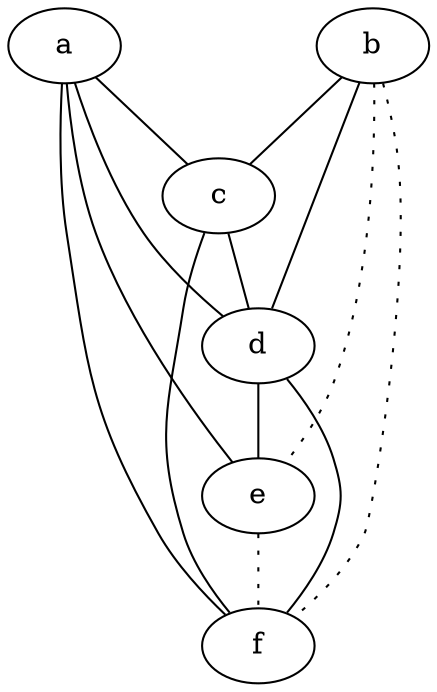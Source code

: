 graph {
a -- c;
a -- d;
a -- e;
a -- f;
b -- c;
b -- d;
b -- e [style=dotted];
b -- f [style=dotted];
c -- d;
c -- f;
d -- e;
d -- f;
e -- f [style=dotted];
}
